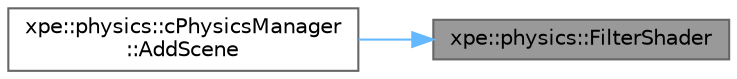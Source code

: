 digraph "xpe::physics::FilterShader"
{
 // LATEX_PDF_SIZE
  bgcolor="transparent";
  edge [fontname=Helvetica,fontsize=10,labelfontname=Helvetica,labelfontsize=10];
  node [fontname=Helvetica,fontsize=10,shape=box,height=0.2,width=0.4];
  rankdir="RL";
  Node1 [id="Node000001",label="xpe::physics::FilterShader",height=0.2,width=0.4,color="gray40", fillcolor="grey60", style="filled", fontcolor="black",tooltip=" "];
  Node1 -> Node2 [id="edge3_Node000001_Node000002",dir="back",color="steelblue1",style="solid",tooltip=" "];
  Node2 [id="Node000002",label="xpe::physics::cPhysicsManager\l::AddScene",height=0.2,width=0.4,color="grey40", fillcolor="white", style="filled",URL="$classxpe_1_1physics_1_1c_physics_manager.html#aa898c0a40205f342209d97ccd68d6bb7",tooltip=" "];
}
